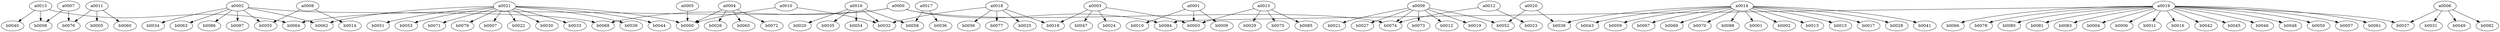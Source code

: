 digraph r_22_89_110_2_0001 /* seed: 942 61556 7282 */ {
a0000 -> b0064;
a0000 -> b0068;
a0000 -> b0074;
a0000 -> b0084;
a0001 -> b0003;
a0001 -> b0009;
a0001 -> b0010;
a0002 -> b0034;
a0002 -> b0055;
a0002 -> b0062;
a0002 -> b0063;
a0002 -> b0068;
a0002 -> b0086;
a0002 -> b0087;
a0003 -> b0003;
a0003 -> b0018;
a0003 -> b0024;
a0003 -> b0047;
a0004 -> b0000;
a0004 -> b0026;
a0004 -> b0065;
a0004 -> b0072;
a0005 -> b0000;
a0006 -> b0031;
a0006 -> b0037;
a0006 -> b0049;
a0006 -> b0082;
a0007 -> b0008;
a0007 -> b0076;
a0008 -> b0014;
a0008 -> b0055;
a0009 -> b0012;
a0009 -> b0019;
a0009 -> b0021;
a0009 -> b0027;
a0009 -> b0052;
a0009 -> b0073;
a0009 -> b0074;
a0010 -> b0000;
a0010 -> b0032;
a0011 -> b0005;
a0011 -> b0060;
a0011 -> b0076;
a0012 -> b0023;
a0012 -> b0074;
a0013 -> b0008;
a0013 -> b0040;
a0013 -> b0064;
a0014 -> b0001;
a0014 -> b0002;
a0014 -> b0013;
a0014 -> b0015;
a0014 -> b0017;
a0014 -> b0028;
a0014 -> b0038;
a0014 -> b0041;
a0014 -> b0043;
a0014 -> b0059;
a0014 -> b0067;
a0014 -> b0069;
a0014 -> b0070;
a0014 -> b0088;
a0015 -> b0003;
a0015 -> b0029;
a0015 -> b0075;
a0015 -> b0085;
a0016 -> b0020;
a0016 -> b0032;
a0016 -> b0035;
a0016 -> b0054;
a0016 -> b0058;
a0017 -> b0036;
a0017 -> b0058;
a0018 -> b0018;
a0018 -> b0025;
a0018 -> b0032;
a0018 -> b0056;
a0018 -> b0077;
a0019 -> b0004;
a0019 -> b0006;
a0019 -> b0011;
a0019 -> b0016;
a0019 -> b0037;
a0019 -> b0042;
a0019 -> b0045;
a0019 -> b0046;
a0019 -> b0048;
a0019 -> b0050;
a0019 -> b0057;
a0019 -> b0061;
a0019 -> b0066;
a0019 -> b0078;
a0019 -> b0080;
a0019 -> b0081;
a0019 -> b0083;
a0019 -> b0084;
a0020 -> b0038;
a0020 -> b0052;
a0021 -> b0000;
a0021 -> b0007;
a0021 -> b0022;
a0021 -> b0030;
a0021 -> b0033;
a0021 -> b0039;
a0021 -> b0044;
a0021 -> b0051;
a0021 -> b0053;
a0021 -> b0062;
a0021 -> b0071;
a0021 -> b0079;
}
